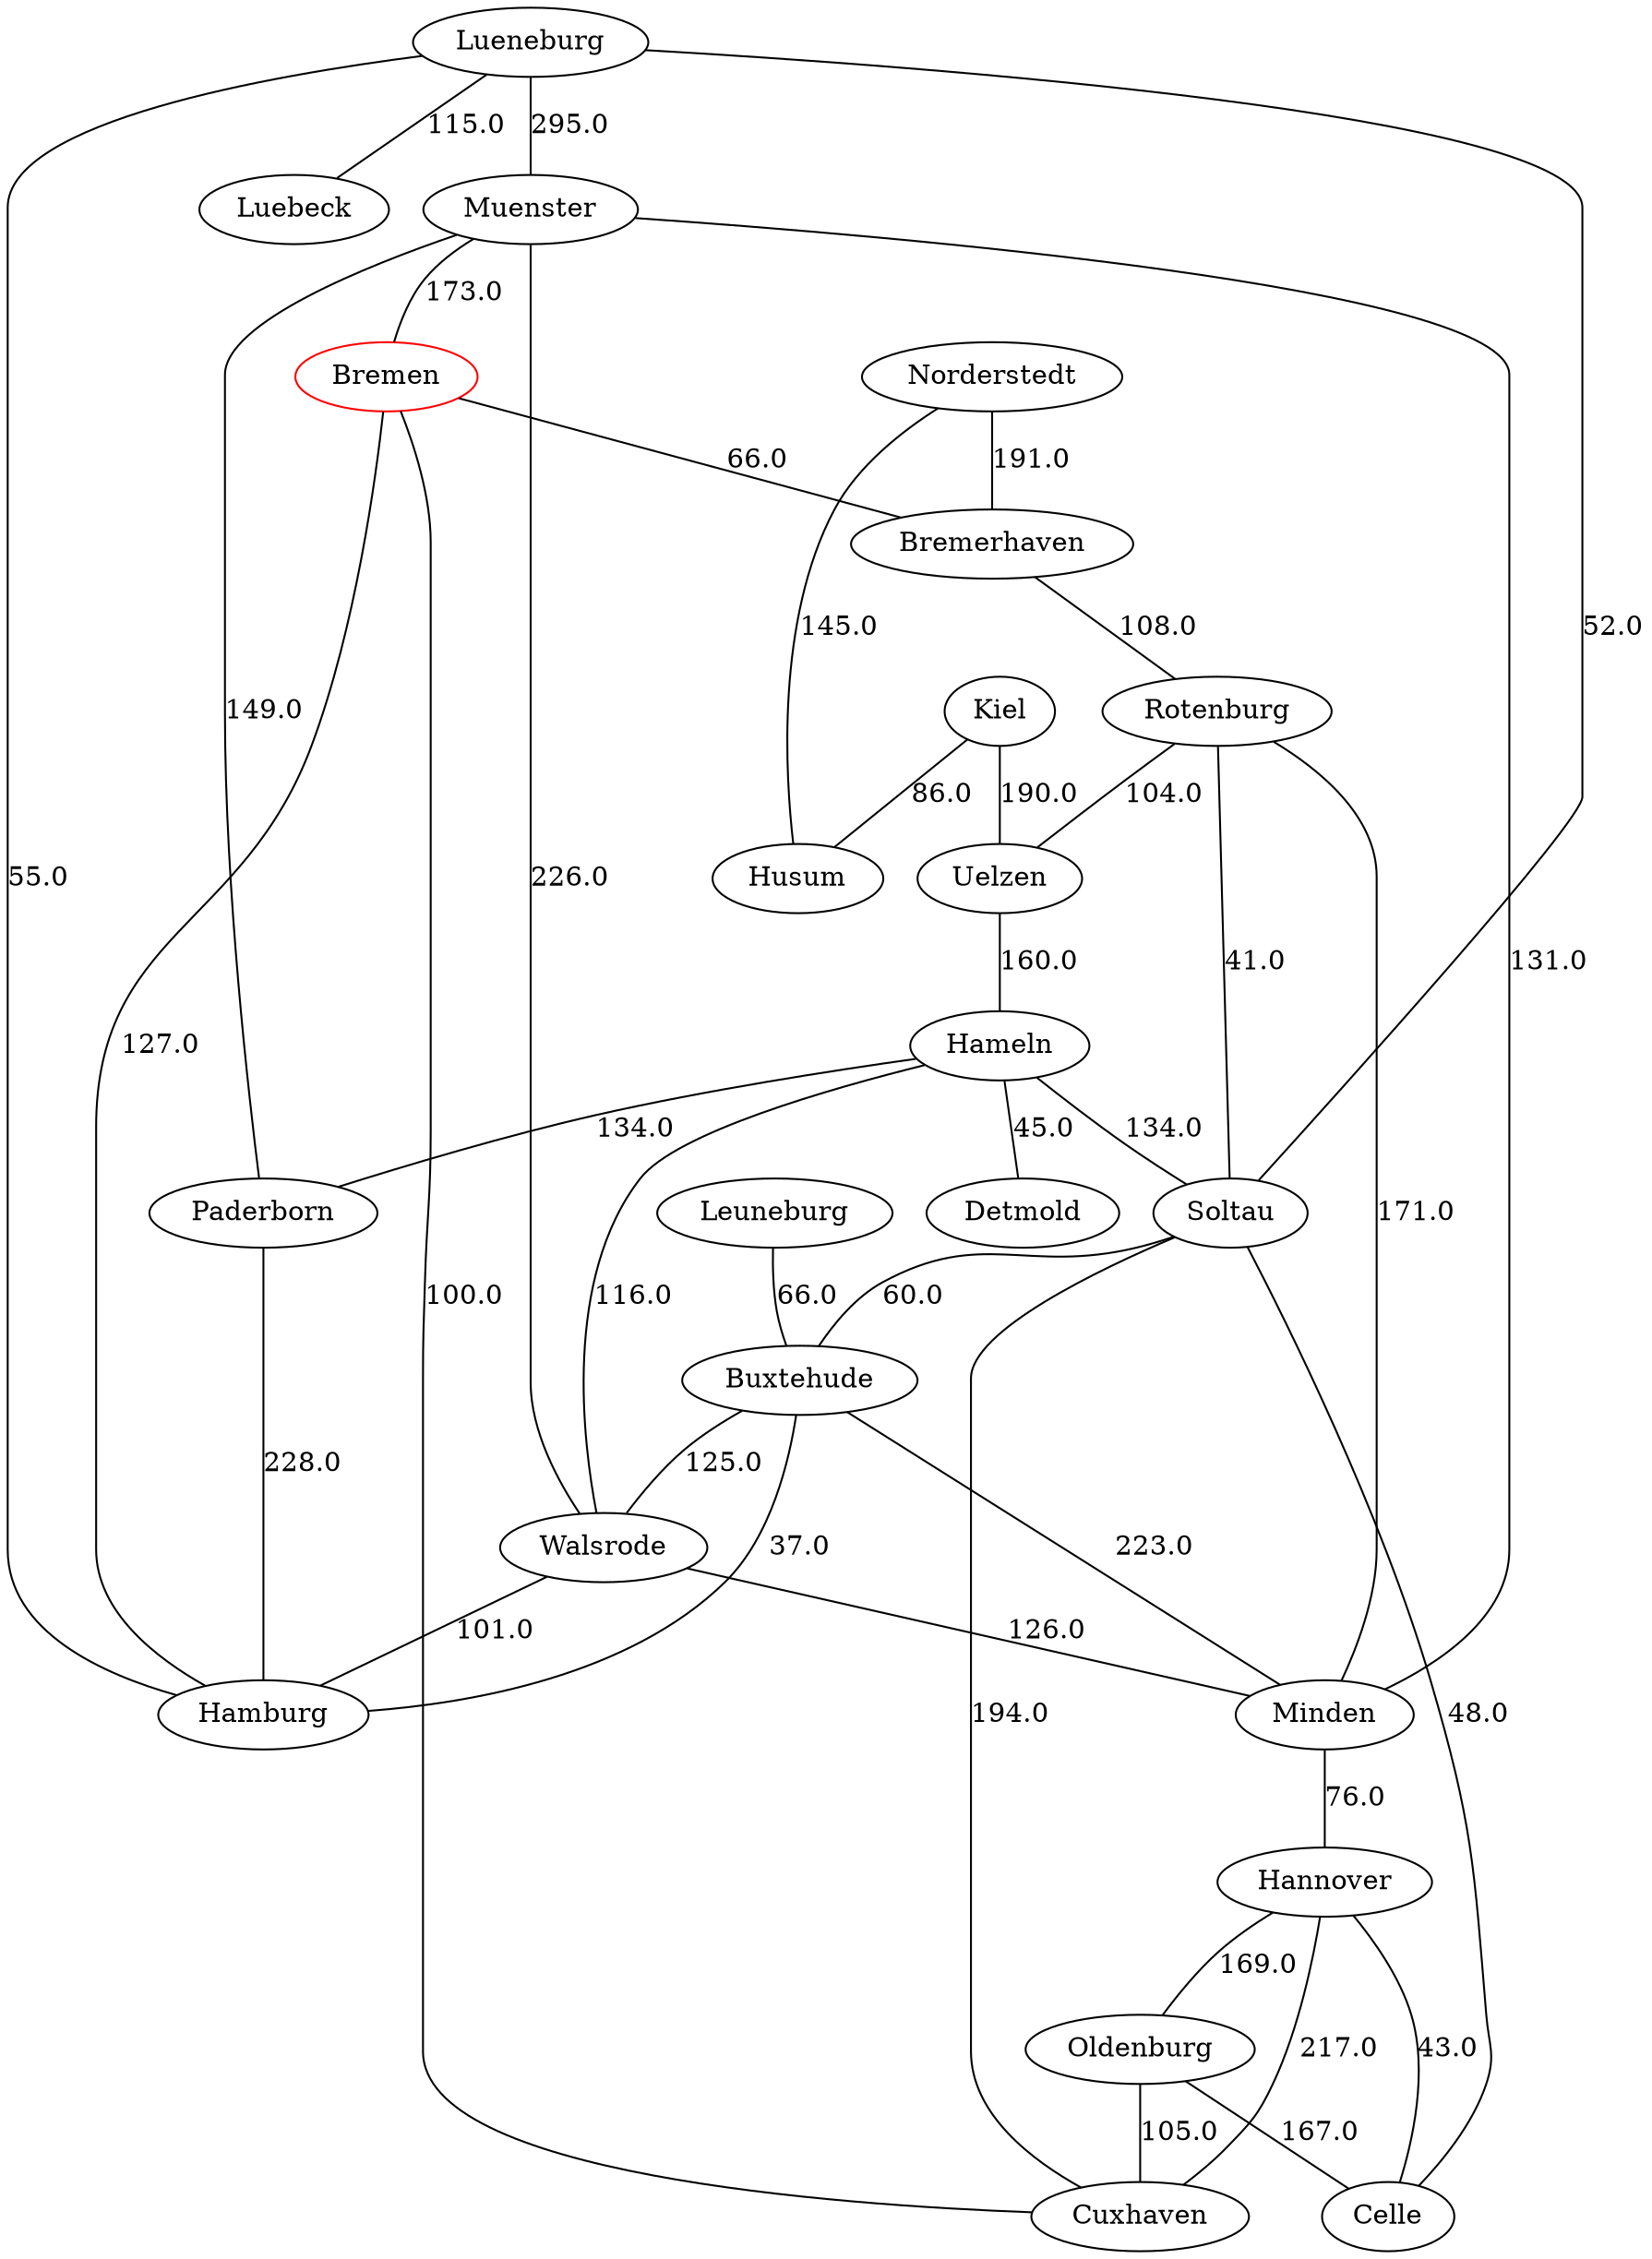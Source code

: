 graph G {
  1 [ label="Paderborn" distortion="221" color="" ];
  2 [ label="Hamburg" distortion="0" color="" ];
  3 [ label="Bremen" distortion="95" color="red" ];
  4 [ label="Bremerhaven" distortion="179" color="" ];
  5 [ label="Norderstedt" distortion="24" color="" ];
  6 [ label="Husum" distortion="120" color="" ];
  7 [ label="Kiel" distortion="86" color="" ];
  8 [ label="Lueneburg" distortion="44" color="" ];
  9 [ label="Luebeck" distortion="57" color="" ];
  10 [ label="Soltau" distortion="63" color="" ];
  11 [ label="Hameln" distortion="166" color="" ];
  12 [ label="Detmold" distortion="195" color="" ];
  13 [ label="Muenster" distortion="237" color="" ];
  14 [ label="Minden" distortion="157" color="" ];
  15 [ label="Hannover" distortion="132" color="" ];
  16 [ label="Oldenburg" distortion="126" color="" ];
  17 [ label="Cuxhaven" distortion="92" color="" ];
  18 [ label="Rotenburg" distortion="63" color="" ];
  19 [ label="Uelzen" distortion="94" color="" ];
  20 [ label="Leuneburg" distortion="44" color="" ];
  21 [ label="Buxtehude" distortion="20" color="" ];
  22 [ label="Walsrode" distortion="81" color="" ];
  23 [ label="Celle" distortion="103" color="" ];
  1 -- 2 [ label="228.0" weight="228.0" color="" ];
  3 -- 2 [ label="127.0" weight="127.0" color="" ];
  3 -- 4 [ label="66.0" weight="66.0" color="" ];
  5 -- 4 [ label="191.0" weight="191.0" color="" ];
  5 -- 6 [ label="145.0" weight="145.0" color="" ];
  7 -- 6 [ label="86.0" weight="86.0" color="" ];
  8 -- 9 [ label="115.0" weight="115.0" color="" ];
  8 -- 10 [ label="52.0" weight="52.0" color="" ];
  11 -- 10 [ label="134.0" weight="134.0" color="" ];
  11 -- 1 [ label="134.0" weight="134.0" color="" ];
  11 -- 12 [ label="45.0" weight="45.0" color="" ];
  13 -- 3 [ label="173.0" weight="173.0" color="" ];
  13 -- 14 [ label="131.0" weight="131.0" color="" ];
  14 -- 15 [ label="76.0" weight="76.0" color="" ];
  15 -- 16 [ label="169.0" weight="169.0" color="" ];
  16 -- 17 [ label="105.0" weight="105.0" color="" ];
  17 -- 15 [ label="217.0" weight="217.0" color="" ];
  17 -- 3 [ label="100.0" weight="100.0" color="" ];
  4 -- 18 [ label="108.0" weight="108.0" color="" ];
  18 -- 10 [ label="41.0" weight="41.0" color="" ];
  14 -- 18 [ label="171.0" weight="171.0" color="" ];
  18 -- 19 [ label="104.0" weight="104.0" color="" ];
  20 -- 21 [ label="66.0" weight="66.0" color="" ];
  19 -- 11 [ label="160.0" weight="160.0" color="" ];
  11 -- 22 [ label="116.0" weight="116.0" color="" ];
  22 -- 2 [ label="101.0" weight="101.0" color="" ];
  22 -- 14 [ label="126.0" weight="126.0" color="" ];
  13 -- 22 [ label="226.0" weight="226.0" color="" ];
  8 -- 13 [ label="295.0" weight="295.0" color="" ];
  13 -- 1 [ label="149.0" weight="149.0" color="" ];
  8 -- 2 [ label="55.0" weight="55.0" color="" ];
  7 -- 19 [ label="190.0" weight="190.0" color="" ];
  16 -- 23 [ label="167.0" weight="167.0" color="" ];
  23 -- 15 [ label="43.0" weight="43.0" color="" ];
  23 -- 10 [ label="48.0" weight="48.0" color="" ];
  17 -- 10 [ label="194.0" weight="194.0" color="" ];
  10 -- 21 [ label="60.0" weight="60.0" color="" ];
  21 -- 2 [ label="37.0" weight="37.0" color="" ];
  21 -- 14 [ label="223.0" weight="223.0" color="" ];
  21 -- 22 [ label="125.0" weight="125.0" color="" ];
}
